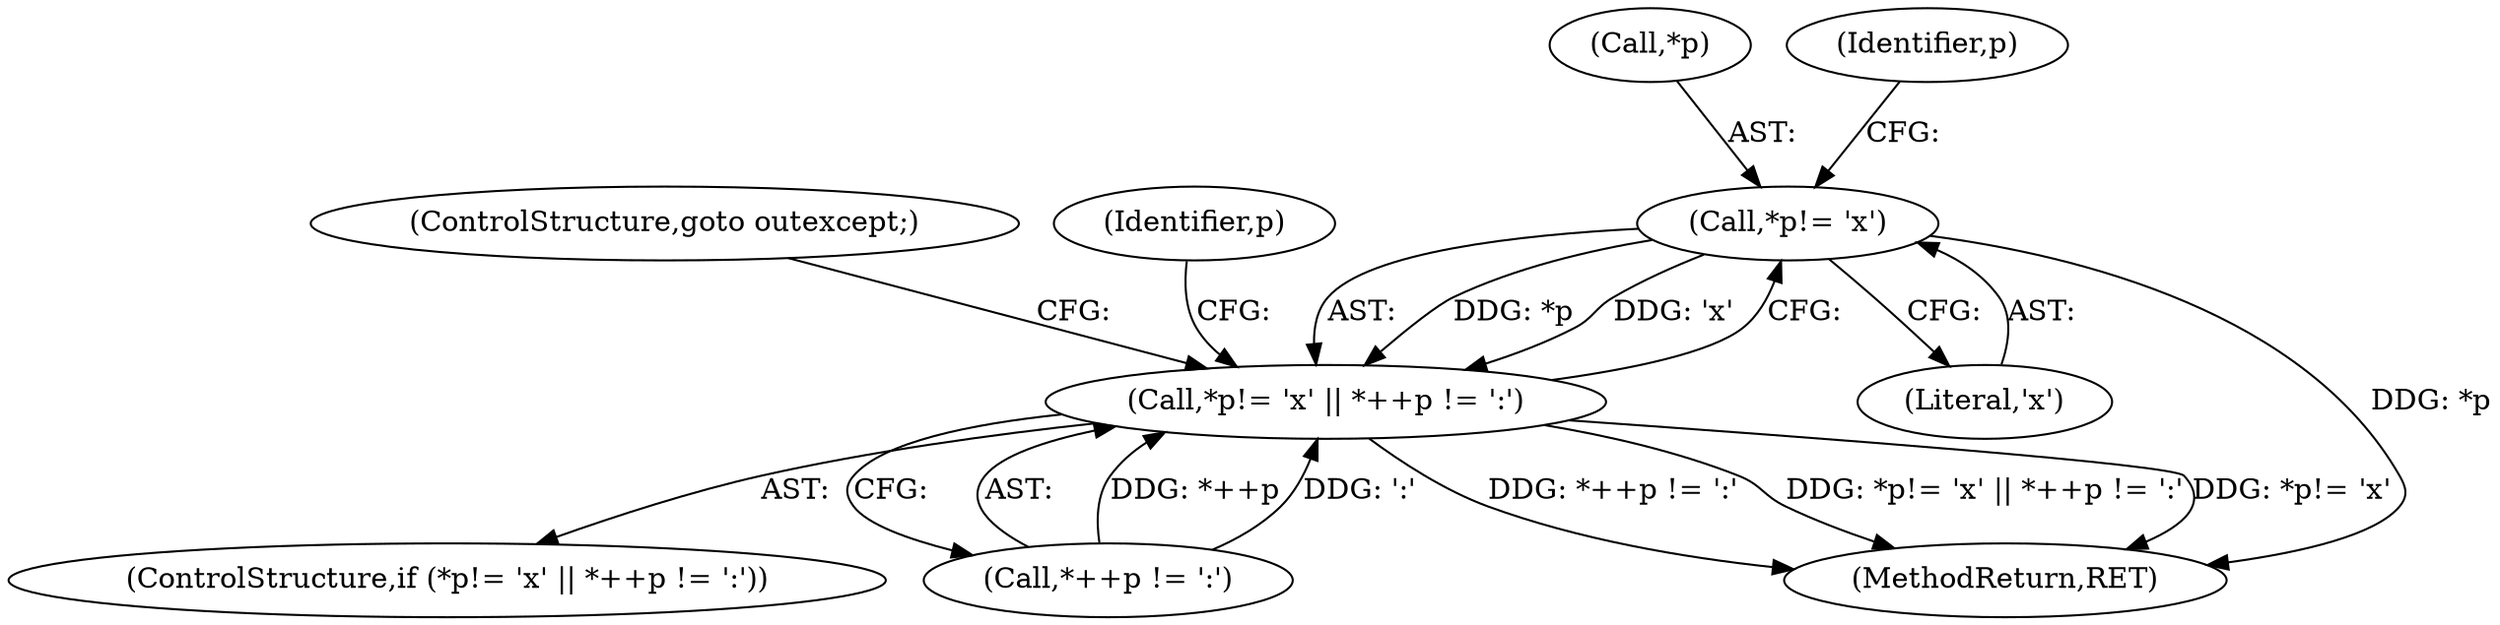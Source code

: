 digraph "0_php_88223c5245e9b470e1e6362bfd96829562ffe6ab_0@pointer" {
"1000147" [label="(Call,*p!= 'x')"];
"1000146" [label="(Call,*p!= 'x' || *++p != ':')"];
"1000151" [label="(Call,*++p != ':')"];
"1000157" [label="(ControlStructure,goto outexcept;)"];
"1000146" [label="(Call,*p!= 'x' || *++p != ':')"];
"1000150" [label="(Literal,'x')"];
"1000159" [label="(Identifier,p)"];
"1000145" [label="(ControlStructure,if (*p!= 'x' || *++p != ':'))"];
"1000148" [label="(Call,*p)"];
"1000366" [label="(MethodReturn,RET)"];
"1000147" [label="(Call,*p!= 'x')"];
"1000154" [label="(Identifier,p)"];
"1000147" -> "1000146"  [label="AST: "];
"1000147" -> "1000150"  [label="CFG: "];
"1000148" -> "1000147"  [label="AST: "];
"1000150" -> "1000147"  [label="AST: "];
"1000154" -> "1000147"  [label="CFG: "];
"1000146" -> "1000147"  [label="CFG: "];
"1000147" -> "1000366"  [label="DDG: *p"];
"1000147" -> "1000146"  [label="DDG: *p"];
"1000147" -> "1000146"  [label="DDG: 'x'"];
"1000146" -> "1000145"  [label="AST: "];
"1000146" -> "1000151"  [label="CFG: "];
"1000151" -> "1000146"  [label="AST: "];
"1000157" -> "1000146"  [label="CFG: "];
"1000159" -> "1000146"  [label="CFG: "];
"1000146" -> "1000366"  [label="DDG: *++p != ':'"];
"1000146" -> "1000366"  [label="DDG: *p!= 'x' || *++p != ':'"];
"1000146" -> "1000366"  [label="DDG: *p!= 'x'"];
"1000151" -> "1000146"  [label="DDG: *++p"];
"1000151" -> "1000146"  [label="DDG: ':'"];
}
